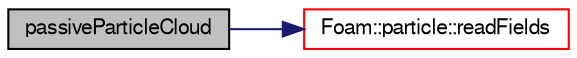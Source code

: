 digraph "passiveParticleCloud"
{
  bgcolor="transparent";
  edge [fontname="FreeSans",fontsize="10",labelfontname="FreeSans",labelfontsize="10"];
  node [fontname="FreeSans",fontsize="10",shape=record];
  rankdir="LR";
  Node0 [label="passiveParticleCloud",height=0.2,width=0.4,color="black", fillcolor="grey75", style="filled", fontcolor="black"];
  Node0 -> Node1 [color="midnightblue",fontsize="10",style="solid",fontname="FreeSans"];
  Node1 [label="Foam::particle::readFields",height=0.2,width=0.4,color="red",URL="$a23586.html#ae1118a08fed2fe58c47d9142f0f131af",tooltip="Read the fields associated with the owner cloud. "];
}
